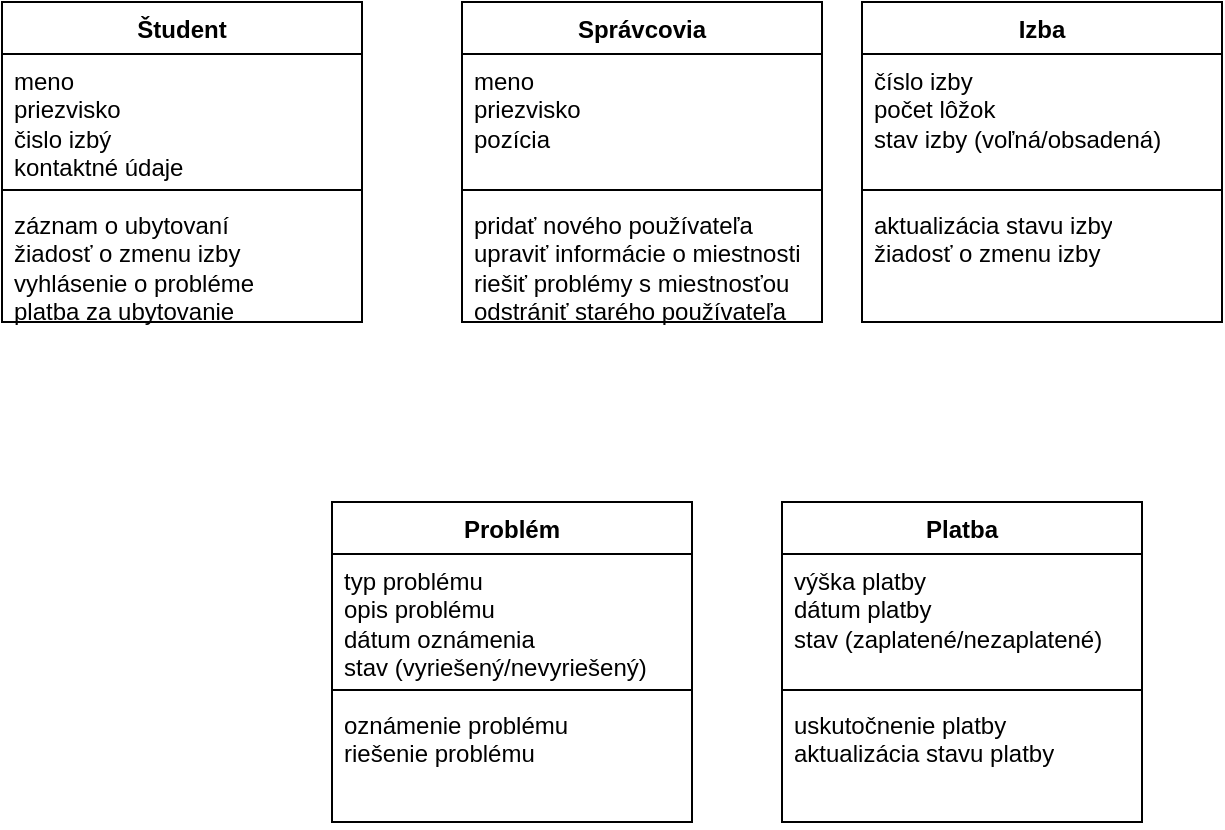 <mxfile version="24.0.7" type="github">
  <diagram name="Page-1" id="mA1u0JO9VRvi4CoPxcTo">
    <mxGraphModel dx="1050" dy="517" grid="1" gridSize="10" guides="1" tooltips="1" connect="1" arrows="1" fold="1" page="1" pageScale="1" pageWidth="850" pageHeight="1100" math="0" shadow="0">
      <root>
        <mxCell id="0" />
        <mxCell id="1" parent="0" />
        <mxCell id="NTdiQIHInAV0fFWwkLTP-11" value="Správcovia" style="swimlane;fontStyle=1;align=center;verticalAlign=top;childLayout=stackLayout;horizontal=1;startSize=26;horizontalStack=0;resizeParent=1;resizeParentMax=0;resizeLast=0;collapsible=1;marginBottom=0;whiteSpace=wrap;html=1;" vertex="1" parent="1">
          <mxGeometry x="400" y="50" width="180" height="160" as="geometry" />
        </mxCell>
        <mxCell id="NTdiQIHInAV0fFWwkLTP-12" value="meno&lt;br&gt;priezvisko&lt;br&gt;pozícia" style="text;strokeColor=none;fillColor=none;align=left;verticalAlign=top;spacingLeft=4;spacingRight=4;overflow=hidden;rotatable=0;points=[[0,0.5],[1,0.5]];portConstraint=eastwest;whiteSpace=wrap;html=1;" vertex="1" parent="NTdiQIHInAV0fFWwkLTP-11">
          <mxGeometry y="26" width="180" height="64" as="geometry" />
        </mxCell>
        <mxCell id="NTdiQIHInAV0fFWwkLTP-13" value="" style="line;strokeWidth=1;fillColor=none;align=left;verticalAlign=middle;spacingTop=-1;spacingLeft=3;spacingRight=3;rotatable=0;labelPosition=right;points=[];portConstraint=eastwest;strokeColor=inherit;" vertex="1" parent="NTdiQIHInAV0fFWwkLTP-11">
          <mxGeometry y="90" width="180" height="8" as="geometry" />
        </mxCell>
        <mxCell id="NTdiQIHInAV0fFWwkLTP-14" value="pridať nového používateľa&lt;br&gt;upraviť informácie o miestnosti&lt;br&gt;riešiť problémy s miestnosťou&lt;br&gt;odstrániť starého používateľa&lt;div&gt;&lt;br/&gt;&lt;/div&gt;" style="text;strokeColor=none;fillColor=none;align=left;verticalAlign=top;spacingLeft=4;spacingRight=4;overflow=hidden;rotatable=0;points=[[0,0.5],[1,0.5]];portConstraint=eastwest;whiteSpace=wrap;html=1;" vertex="1" parent="NTdiQIHInAV0fFWwkLTP-11">
          <mxGeometry y="98" width="180" height="62" as="geometry" />
        </mxCell>
        <mxCell id="NTdiQIHInAV0fFWwkLTP-15" value="Študent" style="swimlane;fontStyle=1;align=center;verticalAlign=top;childLayout=stackLayout;horizontal=1;startSize=26;horizontalStack=0;resizeParent=1;resizeParentMax=0;resizeLast=0;collapsible=1;marginBottom=0;whiteSpace=wrap;html=1;" vertex="1" parent="1">
          <mxGeometry x="170" y="50" width="180" height="160" as="geometry" />
        </mxCell>
        <mxCell id="NTdiQIHInAV0fFWwkLTP-16" value="&lt;div&gt;meno&lt;/div&gt;&lt;div&gt;priezvisko&lt;/div&gt;&lt;div&gt;čislo izbý&lt;/div&gt;&lt;div&gt;kontaktné údaje&lt;br&gt;&lt;/div&gt;" style="text;strokeColor=none;fillColor=none;align=left;verticalAlign=top;spacingLeft=4;spacingRight=4;overflow=hidden;rotatable=0;points=[[0,0.5],[1,0.5]];portConstraint=eastwest;whiteSpace=wrap;html=1;" vertex="1" parent="NTdiQIHInAV0fFWwkLTP-15">
          <mxGeometry y="26" width="180" height="64" as="geometry" />
        </mxCell>
        <mxCell id="NTdiQIHInAV0fFWwkLTP-17" value="" style="line;strokeWidth=1;fillColor=none;align=left;verticalAlign=middle;spacingTop=-1;spacingLeft=3;spacingRight=3;rotatable=0;labelPosition=right;points=[];portConstraint=eastwest;strokeColor=inherit;" vertex="1" parent="NTdiQIHInAV0fFWwkLTP-15">
          <mxGeometry y="90" width="180" height="8" as="geometry" />
        </mxCell>
        <mxCell id="NTdiQIHInAV0fFWwkLTP-18" value="záznam o ubytovaní&lt;br&gt;žiadosť o zmenu izby&lt;br&gt;vyhlásenie o probléme&lt;br&gt;platba za ubytovanie" style="text;strokeColor=none;fillColor=none;align=left;verticalAlign=top;spacingLeft=4;spacingRight=4;overflow=hidden;rotatable=0;points=[[0,0.5],[1,0.5]];portConstraint=eastwest;whiteSpace=wrap;html=1;" vertex="1" parent="NTdiQIHInAV0fFWwkLTP-15">
          <mxGeometry y="98" width="180" height="62" as="geometry" />
        </mxCell>
        <mxCell id="NTdiQIHInAV0fFWwkLTP-37" value="Izba" style="swimlane;fontStyle=1;align=center;verticalAlign=top;childLayout=stackLayout;horizontal=1;startSize=26;horizontalStack=0;resizeParent=1;resizeParentMax=0;resizeLast=0;collapsible=1;marginBottom=0;whiteSpace=wrap;html=1;" vertex="1" parent="1">
          <mxGeometry x="600" y="50" width="180" height="160" as="geometry" />
        </mxCell>
        <mxCell id="NTdiQIHInAV0fFWwkLTP-38" value="&lt;div&gt;číslo izby&lt;/div&gt;&lt;div&gt;počet lôžok&lt;br&gt;stav izby (voľná/obsadená)&lt;br&gt;&lt;/div&gt;&lt;div&gt;&lt;br&gt;&lt;/div&gt;&lt;div&gt;&lt;br&gt;&lt;/div&gt;" style="text;strokeColor=none;fillColor=none;align=left;verticalAlign=top;spacingLeft=4;spacingRight=4;overflow=hidden;rotatable=0;points=[[0,0.5],[1,0.5]];portConstraint=eastwest;whiteSpace=wrap;html=1;" vertex="1" parent="NTdiQIHInAV0fFWwkLTP-37">
          <mxGeometry y="26" width="180" height="64" as="geometry" />
        </mxCell>
        <mxCell id="NTdiQIHInAV0fFWwkLTP-39" value="" style="line;strokeWidth=1;fillColor=none;align=left;verticalAlign=middle;spacingTop=-1;spacingLeft=3;spacingRight=3;rotatable=0;labelPosition=right;points=[];portConstraint=eastwest;strokeColor=inherit;" vertex="1" parent="NTdiQIHInAV0fFWwkLTP-37">
          <mxGeometry y="90" width="180" height="8" as="geometry" />
        </mxCell>
        <mxCell id="NTdiQIHInAV0fFWwkLTP-40" value="aktualizácia stavu izby&lt;br&gt;žiadosť o zmenu izby" style="text;strokeColor=none;fillColor=none;align=left;verticalAlign=top;spacingLeft=4;spacingRight=4;overflow=hidden;rotatable=0;points=[[0,0.5],[1,0.5]];portConstraint=eastwest;whiteSpace=wrap;html=1;" vertex="1" parent="NTdiQIHInAV0fFWwkLTP-37">
          <mxGeometry y="98" width="180" height="62" as="geometry" />
        </mxCell>
        <mxCell id="NTdiQIHInAV0fFWwkLTP-41" value="Problém" style="swimlane;fontStyle=1;align=center;verticalAlign=top;childLayout=stackLayout;horizontal=1;startSize=26;horizontalStack=0;resizeParent=1;resizeParentMax=0;resizeLast=0;collapsible=1;marginBottom=0;whiteSpace=wrap;html=1;" vertex="1" parent="1">
          <mxGeometry x="335" y="300" width="180" height="160" as="geometry" />
        </mxCell>
        <mxCell id="NTdiQIHInAV0fFWwkLTP-42" value="typ problému&lt;br&gt;opis problému&lt;br&gt;dátum oznámenia&lt;br&gt;stav (vyriešený/nevyriešený)" style="text;strokeColor=none;fillColor=none;align=left;verticalAlign=top;spacingLeft=4;spacingRight=4;overflow=hidden;rotatable=0;points=[[0,0.5],[1,0.5]];portConstraint=eastwest;whiteSpace=wrap;html=1;" vertex="1" parent="NTdiQIHInAV0fFWwkLTP-41">
          <mxGeometry y="26" width="180" height="64" as="geometry" />
        </mxCell>
        <mxCell id="NTdiQIHInAV0fFWwkLTP-43" value="" style="line;strokeWidth=1;fillColor=none;align=left;verticalAlign=middle;spacingTop=-1;spacingLeft=3;spacingRight=3;rotatable=0;labelPosition=right;points=[];portConstraint=eastwest;strokeColor=inherit;" vertex="1" parent="NTdiQIHInAV0fFWwkLTP-41">
          <mxGeometry y="90" width="180" height="8" as="geometry" />
        </mxCell>
        <mxCell id="NTdiQIHInAV0fFWwkLTP-44" value="oznámenie problému&lt;br&gt;riešenie problému" style="text;strokeColor=none;fillColor=none;align=left;verticalAlign=top;spacingLeft=4;spacingRight=4;overflow=hidden;rotatable=0;points=[[0,0.5],[1,0.5]];portConstraint=eastwest;whiteSpace=wrap;html=1;" vertex="1" parent="NTdiQIHInAV0fFWwkLTP-41">
          <mxGeometry y="98" width="180" height="62" as="geometry" />
        </mxCell>
        <mxCell id="NTdiQIHInAV0fFWwkLTP-45" value="Platba" style="swimlane;fontStyle=1;align=center;verticalAlign=top;childLayout=stackLayout;horizontal=1;startSize=26;horizontalStack=0;resizeParent=1;resizeParentMax=0;resizeLast=0;collapsible=1;marginBottom=0;whiteSpace=wrap;html=1;" vertex="1" parent="1">
          <mxGeometry x="560" y="300" width="180" height="160" as="geometry" />
        </mxCell>
        <mxCell id="NTdiQIHInAV0fFWwkLTP-46" value="výška platby&lt;br&gt;dátum platby&lt;br&gt;stav (zaplatené/nezaplatené)" style="text;strokeColor=none;fillColor=none;align=left;verticalAlign=top;spacingLeft=4;spacingRight=4;overflow=hidden;rotatable=0;points=[[0,0.5],[1,0.5]];portConstraint=eastwest;whiteSpace=wrap;html=1;" vertex="1" parent="NTdiQIHInAV0fFWwkLTP-45">
          <mxGeometry y="26" width="180" height="64" as="geometry" />
        </mxCell>
        <mxCell id="NTdiQIHInAV0fFWwkLTP-47" value="" style="line;strokeWidth=1;fillColor=none;align=left;verticalAlign=middle;spacingTop=-1;spacingLeft=3;spacingRight=3;rotatable=0;labelPosition=right;points=[];portConstraint=eastwest;strokeColor=inherit;" vertex="1" parent="NTdiQIHInAV0fFWwkLTP-45">
          <mxGeometry y="90" width="180" height="8" as="geometry" />
        </mxCell>
        <mxCell id="NTdiQIHInAV0fFWwkLTP-48" value="uskutočnenie platby&lt;br&gt;aktualizácia stavu platby" style="text;strokeColor=none;fillColor=none;align=left;verticalAlign=top;spacingLeft=4;spacingRight=4;overflow=hidden;rotatable=0;points=[[0,0.5],[1,0.5]];portConstraint=eastwest;whiteSpace=wrap;html=1;" vertex="1" parent="NTdiQIHInAV0fFWwkLTP-45">
          <mxGeometry y="98" width="180" height="62" as="geometry" />
        </mxCell>
      </root>
    </mxGraphModel>
  </diagram>
</mxfile>

